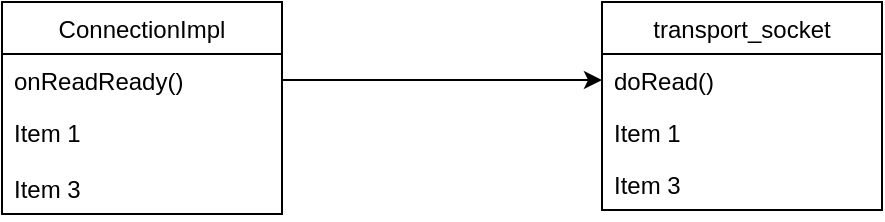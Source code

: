 <mxfile version="14.7.9" type="github">
  <diagram id="wYm-E8L326MndXAdSxDf" name="Page-1">
    <mxGraphModel dx="782" dy="475" grid="1" gridSize="10" guides="1" tooltips="1" connect="1" arrows="1" fold="1" page="1" pageScale="1" pageWidth="850" pageHeight="1100" math="0" shadow="0">
      <root>
        <mxCell id="0" />
        <mxCell id="1" parent="0" />
        <mxCell id="KEyCSmI1vlkSdkuR3hGd-1" value="ConnectionImpl" style="swimlane;fontStyle=0;childLayout=stackLayout;horizontal=1;startSize=26;horizontalStack=0;resizeParent=1;resizeParentMax=0;resizeLast=0;collapsible=1;marginBottom=0;" vertex="1" parent="1">
          <mxGeometry x="190" y="150" width="140" height="106" as="geometry" />
        </mxCell>
        <mxCell id="KEyCSmI1vlkSdkuR3hGd-3" value="onReadReady()" style="text;strokeColor=none;fillColor=none;align=left;verticalAlign=top;spacingLeft=4;spacingRight=4;overflow=hidden;rotatable=0;points=[[0,0.5],[1,0.5]];portConstraint=eastwest;" vertex="1" parent="KEyCSmI1vlkSdkuR3hGd-1">
          <mxGeometry y="26" width="140" height="26" as="geometry" />
        </mxCell>
        <mxCell id="KEyCSmI1vlkSdkuR3hGd-2" value="Item 1" style="text;strokeColor=none;fillColor=none;align=left;verticalAlign=top;spacingLeft=4;spacingRight=4;overflow=hidden;rotatable=0;points=[[0,0.5],[1,0.5]];portConstraint=eastwest;" vertex="1" parent="KEyCSmI1vlkSdkuR3hGd-1">
          <mxGeometry y="52" width="140" height="28" as="geometry" />
        </mxCell>
        <mxCell id="KEyCSmI1vlkSdkuR3hGd-4" value="Item 3" style="text;strokeColor=none;fillColor=none;align=left;verticalAlign=top;spacingLeft=4;spacingRight=4;overflow=hidden;rotatable=0;points=[[0,0.5],[1,0.5]];portConstraint=eastwest;" vertex="1" parent="KEyCSmI1vlkSdkuR3hGd-1">
          <mxGeometry y="80" width="140" height="26" as="geometry" />
        </mxCell>
        <mxCell id="KEyCSmI1vlkSdkuR3hGd-6" value="transport_socket" style="swimlane;fontStyle=0;childLayout=stackLayout;horizontal=1;startSize=26;horizontalStack=0;resizeParent=1;resizeParentMax=0;resizeLast=0;collapsible=1;marginBottom=0;" vertex="1" parent="1">
          <mxGeometry x="490" y="150" width="140" height="104" as="geometry" />
        </mxCell>
        <mxCell id="KEyCSmI1vlkSdkuR3hGd-7" value="doRead()" style="text;strokeColor=none;fillColor=none;align=left;verticalAlign=top;spacingLeft=4;spacingRight=4;overflow=hidden;rotatable=0;points=[[0,0.5],[1,0.5]];portConstraint=eastwest;" vertex="1" parent="KEyCSmI1vlkSdkuR3hGd-6">
          <mxGeometry y="26" width="140" height="26" as="geometry" />
        </mxCell>
        <mxCell id="KEyCSmI1vlkSdkuR3hGd-8" value="Item 1" style="text;strokeColor=none;fillColor=none;align=left;verticalAlign=top;spacingLeft=4;spacingRight=4;overflow=hidden;rotatable=0;points=[[0,0.5],[1,0.5]];portConstraint=eastwest;" vertex="1" parent="KEyCSmI1vlkSdkuR3hGd-6">
          <mxGeometry y="52" width="140" height="26" as="geometry" />
        </mxCell>
        <mxCell id="KEyCSmI1vlkSdkuR3hGd-9" value="Item 3" style="text;strokeColor=none;fillColor=none;align=left;verticalAlign=top;spacingLeft=4;spacingRight=4;overflow=hidden;rotatable=0;points=[[0,0.5],[1,0.5]];portConstraint=eastwest;" vertex="1" parent="KEyCSmI1vlkSdkuR3hGd-6">
          <mxGeometry y="78" width="140" height="26" as="geometry" />
        </mxCell>
        <mxCell id="KEyCSmI1vlkSdkuR3hGd-10" style="edgeStyle=orthogonalEdgeStyle;rounded=0;orthogonalLoop=1;jettySize=auto;html=1;" edge="1" parent="1" source="KEyCSmI1vlkSdkuR3hGd-3" target="KEyCSmI1vlkSdkuR3hGd-7">
          <mxGeometry relative="1" as="geometry" />
        </mxCell>
      </root>
    </mxGraphModel>
  </diagram>
</mxfile>
